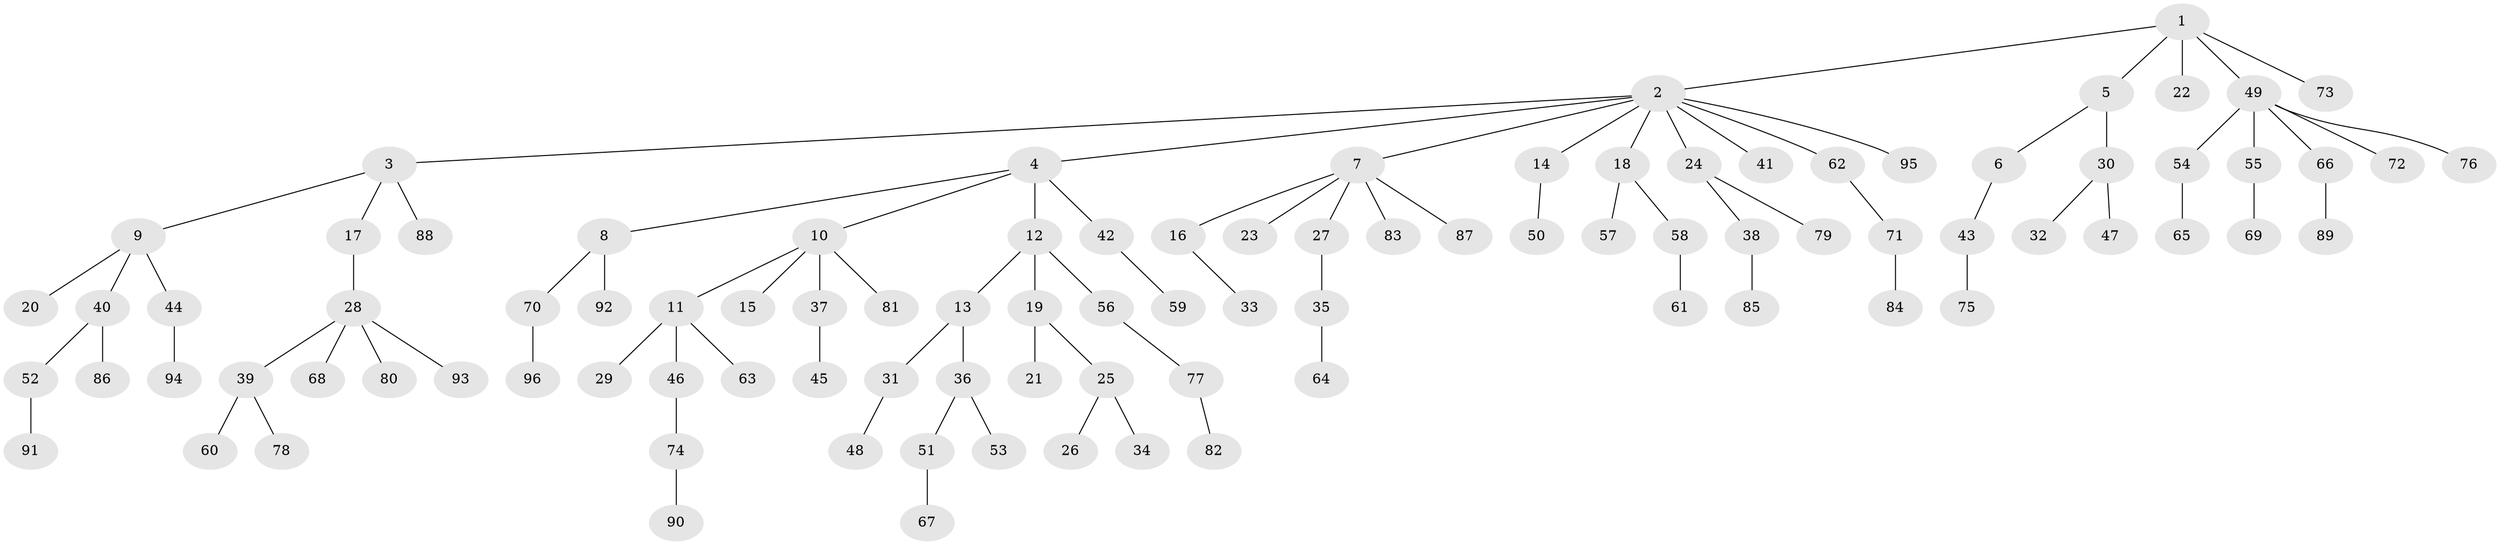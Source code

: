 // coarse degree distribution, {2: 0.20833333333333334, 1: 0.7291666666666666, 5: 0.020833333333333332, 26: 0.020833333333333332, 8: 0.020833333333333332}
// Generated by graph-tools (version 1.1) at 2025/56/03/04/25 21:56:05]
// undirected, 96 vertices, 95 edges
graph export_dot {
graph [start="1"]
  node [color=gray90,style=filled];
  1;
  2;
  3;
  4;
  5;
  6;
  7;
  8;
  9;
  10;
  11;
  12;
  13;
  14;
  15;
  16;
  17;
  18;
  19;
  20;
  21;
  22;
  23;
  24;
  25;
  26;
  27;
  28;
  29;
  30;
  31;
  32;
  33;
  34;
  35;
  36;
  37;
  38;
  39;
  40;
  41;
  42;
  43;
  44;
  45;
  46;
  47;
  48;
  49;
  50;
  51;
  52;
  53;
  54;
  55;
  56;
  57;
  58;
  59;
  60;
  61;
  62;
  63;
  64;
  65;
  66;
  67;
  68;
  69;
  70;
  71;
  72;
  73;
  74;
  75;
  76;
  77;
  78;
  79;
  80;
  81;
  82;
  83;
  84;
  85;
  86;
  87;
  88;
  89;
  90;
  91;
  92;
  93;
  94;
  95;
  96;
  1 -- 2;
  1 -- 5;
  1 -- 22;
  1 -- 49;
  1 -- 73;
  2 -- 3;
  2 -- 4;
  2 -- 7;
  2 -- 14;
  2 -- 18;
  2 -- 24;
  2 -- 41;
  2 -- 62;
  2 -- 95;
  3 -- 9;
  3 -- 17;
  3 -- 88;
  4 -- 8;
  4 -- 10;
  4 -- 12;
  4 -- 42;
  5 -- 6;
  5 -- 30;
  6 -- 43;
  7 -- 16;
  7 -- 23;
  7 -- 27;
  7 -- 83;
  7 -- 87;
  8 -- 70;
  8 -- 92;
  9 -- 20;
  9 -- 40;
  9 -- 44;
  10 -- 11;
  10 -- 15;
  10 -- 37;
  10 -- 81;
  11 -- 29;
  11 -- 46;
  11 -- 63;
  12 -- 13;
  12 -- 19;
  12 -- 56;
  13 -- 31;
  13 -- 36;
  14 -- 50;
  16 -- 33;
  17 -- 28;
  18 -- 57;
  18 -- 58;
  19 -- 21;
  19 -- 25;
  24 -- 38;
  24 -- 79;
  25 -- 26;
  25 -- 34;
  27 -- 35;
  28 -- 39;
  28 -- 68;
  28 -- 80;
  28 -- 93;
  30 -- 32;
  30 -- 47;
  31 -- 48;
  35 -- 64;
  36 -- 51;
  36 -- 53;
  37 -- 45;
  38 -- 85;
  39 -- 60;
  39 -- 78;
  40 -- 52;
  40 -- 86;
  42 -- 59;
  43 -- 75;
  44 -- 94;
  46 -- 74;
  49 -- 54;
  49 -- 55;
  49 -- 66;
  49 -- 72;
  49 -- 76;
  51 -- 67;
  52 -- 91;
  54 -- 65;
  55 -- 69;
  56 -- 77;
  58 -- 61;
  62 -- 71;
  66 -- 89;
  70 -- 96;
  71 -- 84;
  74 -- 90;
  77 -- 82;
}

